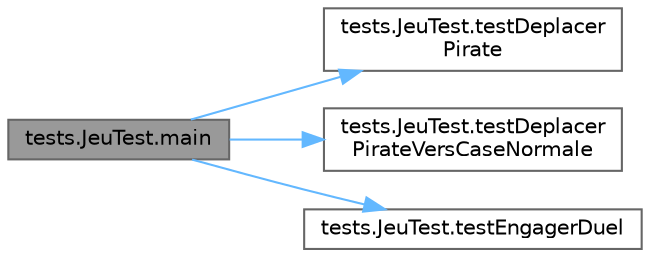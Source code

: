 digraph "tests.JeuTest.main"
{
 // LATEX_PDF_SIZE
  bgcolor="transparent";
  edge [fontname=Helvetica,fontsize=10,labelfontname=Helvetica,labelfontsize=10];
  node [fontname=Helvetica,fontsize=10,shape=box,height=0.2,width=0.4];
  rankdir="LR";
  Node1 [id="Node000001",label="tests.JeuTest.main",height=0.2,width=0.4,color="gray40", fillcolor="grey60", style="filled", fontcolor="black",tooltip=" "];
  Node1 -> Node2 [id="edge1_Node000001_Node000002",color="steelblue1",style="solid",tooltip=" "];
  Node2 [id="Node000002",label="tests.JeuTest.testDeplacer\lPirate",height=0.2,width=0.4,color="grey40", fillcolor="white", style="filled",URL="$classtests_1_1_jeu_test.html#a6205da812204843f2995d8759befee8b",tooltip=" "];
  Node1 -> Node3 [id="edge2_Node000001_Node000003",color="steelblue1",style="solid",tooltip=" "];
  Node3 [id="Node000003",label="tests.JeuTest.testDeplacer\lPirateVersCaseNormale",height=0.2,width=0.4,color="grey40", fillcolor="white", style="filled",URL="$classtests_1_1_jeu_test.html#a10309fe3beb7cf7f7fc7424b1bc4724e",tooltip=" "];
  Node1 -> Node4 [id="edge3_Node000001_Node000004",color="steelblue1",style="solid",tooltip=" "];
  Node4 [id="Node000004",label="tests.JeuTest.testEngagerDuel",height=0.2,width=0.4,color="grey40", fillcolor="white", style="filled",URL="$classtests_1_1_jeu_test.html#a6e6871e785b232b819460670d265217f",tooltip=" "];
}
